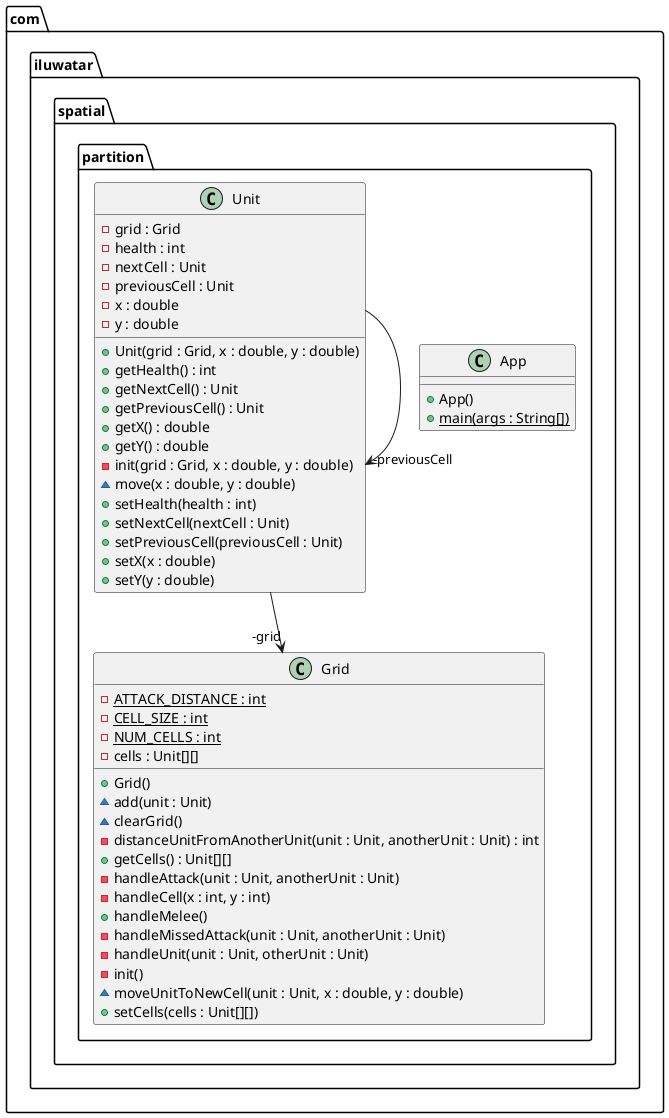 @startuml
package com.iluwatar.spatial.partition {
  class App {
    + App()
    + main(args : String[]) {static}
  }
  class Grid {
    - ATTACK_DISTANCE : int {static}
    - CELL_SIZE : int {static}
    - NUM_CELLS : int {static}
    - cells : Unit[][]
    + Grid()
    ~ add(unit : Unit)
    ~ clearGrid()
    - distanceUnitFromAnotherUnit(unit : Unit, anotherUnit : Unit) : int
    + getCells() : Unit[][]
    - handleAttack(unit : Unit, anotherUnit : Unit)
    - handleCell(x : int, y : int)
    + handleMelee()
    - handleMissedAttack(unit : Unit, anotherUnit : Unit)
    - handleUnit(unit : Unit, otherUnit : Unit)
    - init()
    ~ moveUnitToNewCell(unit : Unit, x : double, y : double)
    + setCells(cells : Unit[][])
  }
  class Unit {
    - grid : Grid
    - health : int
    - nextCell : Unit
    - previousCell : Unit
    - x : double
    - y : double
    + Unit(grid : Grid, x : double, y : double)
    + getHealth() : int
    + getNextCell() : Unit
    + getPreviousCell() : Unit
    + getX() : double
    + getY() : double
    - init(grid : Grid, x : double, y : double)
    ~ move(x : double, y : double)
    + setHealth(health : int)
    + setNextCell(nextCell : Unit)
    + setPreviousCell(previousCell : Unit)
    + setX(x : double)
    + setY(y : double)
  }
}
Unit -->  "-previousCell" Unit
Unit -->  "-grid" Grid
@enduml